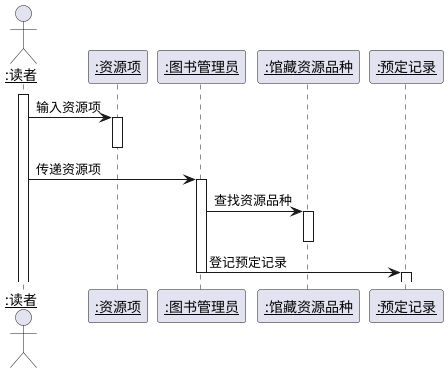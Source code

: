 @startuml
skinparam sequenceParticipant underline
actor ":读者" as reader
participant ":资源项" as bt
participant ":图书管理员" as user
participant ":馆藏资源品种" as base
participant ":预定记录" as orderrecord
activate reader
reader->bt:输入资源项
activate bt
deactivate bt
reader->user:传递资源项
activate user
user->base:查找资源品种
activate base
deactivate base
user->orderrecord:登记预定记录
deactivate user
activate orderrecord
@enduml